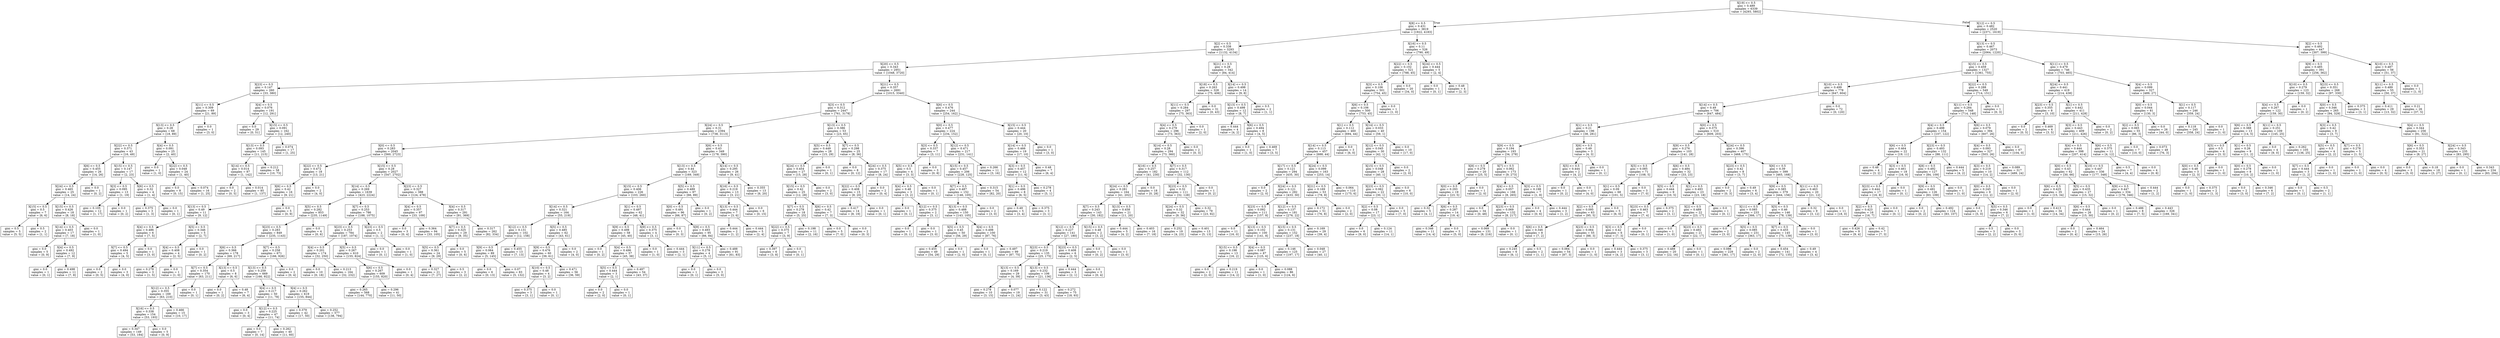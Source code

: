 digraph Tree {
node [shape=box] ;
0 [label="X[19] <= 0.5\ngini = 0.489\nsamples = 6339\nvalue = [4293, 5802]"] ;
1 [label="X[8] <= 0.5\ngini = 0.431\nsamples = 3819\nvalue = [1922, 4183]"] ;
0 -> 1 [labeldistance=2.5, labelangle=45, headlabel="True"] ;
2 [label="X[2] <= 0.5\ngini = 0.338\nsamples = 3293\nvalue = [1132, 4134]"] ;
1 -> 2 ;
3 [label="X[20] <= 0.5\ngini = 0.343\nsamples = 2951\nvalue = [1048, 3720]"] ;
2 -> 3 ;
4 [label="X[23] <= 0.5\ngini = 0.147\nsamples = 260\nvalue = [33, 380]"] ;
3 -> 4 ;
5 [label="X[11] <= 0.5\ngini = 0.309\nsamples = 69\nvalue = [21, 89]"] ;
4 -> 5 ;
6 [label="X[13] <= 0.5\ngini = 0.28\nsamples = 68\nvalue = [18, 89]"] ;
5 -> 6 ;
7 [label="X[22] <= 0.5\ngini = 0.371\nsamples = 43\nvalue = [16, 49]"] ;
6 -> 7 ;
8 [label="X[6] <= 0.5\ngini = 0.455\nsamples = 26\nvalue = [14, 26]"] ;
7 -> 8 ;
9 [label="X[24] <= 0.5\ngini = 0.465\nsamples = 25\nvalue = [14, 24]"] ;
8 -> 9 ;
10 [label="X[15] <= 0.5\ngini = 0.5\nsamples = 7\nvalue = [6, 6]"] ;
9 -> 10 ;
11 [label="gini = 0.5\nsamples = 5\nvalue = [5, 5]"] ;
10 -> 11 ;
12 [label="gini = 0.5\nsamples = 2\nvalue = [1, 1]"] ;
10 -> 12 ;
13 [label="X[15] <= 0.5\ngini = 0.426\nsamples = 18\nvalue = [8, 18]"] ;
9 -> 13 ;
14 [label="X[14] <= 0.5\ngini = 0.403\nsamples = 17\nvalue = [7, 18]"] ;
13 -> 14 ;
15 [label="gini = 0.0\nsamples = 5\nvalue = [0, 9]"] ;
14 -> 15 ;
16 [label="X[4] <= 0.5\ngini = 0.492\nsamples = 12\nvalue = [7, 9]"] ;
14 -> 16 ;
17 [label="gini = 0.0\nsamples = 1\nvalue = [0, 1]"] ;
16 -> 17 ;
18 [label="gini = 0.498\nsamples = 11\nvalue = [7, 8]"] ;
16 -> 18 ;
19 [label="gini = 0.0\nsamples = 1\nvalue = [1, 0]"] ;
13 -> 19 ;
20 [label="gini = 0.0\nsamples = 1\nvalue = [0, 2]"] ;
8 -> 20 ;
21 [label="X[15] <= 0.5\ngini = 0.147\nsamples = 17\nvalue = [2, 23]"] ;
7 -> 21 ;
22 [label="X[3] <= 0.5\ngini = 0.095\nsamples = 13\nvalue = [1, 19]"] ;
21 -> 22 ;
23 [label="gini = 0.105\nsamples = 12\nvalue = [1, 17]"] ;
22 -> 23 ;
24 [label="gini = 0.0\nsamples = 1\nvalue = [0, 2]"] ;
22 -> 24 ;
25 [label="X[6] <= 0.5\ngini = 0.32\nsamples = 4\nvalue = [1, 4]"] ;
21 -> 25 ;
26 [label="gini = 0.375\nsamples = 3\nvalue = [1, 3]"] ;
25 -> 26 ;
27 [label="gini = 0.0\nsamples = 1\nvalue = [0, 1]"] ;
25 -> 27 ;
28 [label="X[4] <= 0.5\ngini = 0.091\nsamples = 25\nvalue = [2, 40]"] ;
6 -> 28 ;
29 [label="gini = 0.0\nsamples = 1\nvalue = [1, 0]"] ;
28 -> 29 ;
30 [label="X[22] <= 0.5\ngini = 0.048\nsamples = 24\nvalue = [1, 40]"] ;
28 -> 30 ;
31 [label="gini = 0.0\nsamples = 8\nvalue = [0, 15]"] ;
30 -> 31 ;
32 [label="gini = 0.074\nsamples = 16\nvalue = [1, 25]"] ;
30 -> 32 ;
33 [label="gini = 0.0\nsamples = 1\nvalue = [3, 0]"] ;
5 -> 33 ;
34 [label="X[4] <= 0.5\ngini = 0.076\nsamples = 191\nvalue = [12, 291]"] ;
4 -> 34 ;
35 [label="gini = 0.0\nsamples = 29\nvalue = [0, 51]"] ;
34 -> 35 ;
36 [label="X[15] <= 0.5\ngini = 0.091\nsamples = 162\nvalue = [12, 240]"] ;
34 -> 36 ;
37 [label="X[13] <= 0.5\ngini = 0.093\nsamples = 145\nvalue = [11, 215]"] ;
36 -> 37 ;
38 [label="X[14] <= 0.5\ngini = 0.014\nsamples = 87\nvalue = [1, 142]"] ;
37 -> 38 ;
39 [label="gini = 0.0\nsamples = 2\nvalue = [0, 5]"] ;
38 -> 39 ;
40 [label="gini = 0.014\nsamples = 85\nvalue = [1, 137]"] ;
38 -> 40 ;
41 [label="gini = 0.212\nsamples = 58\nvalue = [10, 73]"] ;
37 -> 41 ;
42 [label="gini = 0.074\nsamples = 17\nvalue = [1, 25]"] ;
36 -> 42 ;
43 [label="X[21] <= 0.5\ngini = 0.357\nsamples = 2691\nvalue = [1015, 3340]"] ;
3 -> 43 ;
44 [label="X[3] <= 0.5\ngini = 0.312\nsamples = 2447\nvalue = [761, 3178]"] ;
43 -> 44 ;
45 [label="X[24] <= 0.5\ngini = 0.31\nsamples = 2394\nvalue = [738, 3113]"] ;
44 -> 45 ;
46 [label="X[0] <= 0.5\ngini = 0.283\nsamples = 2045\nvalue = [560, 2723]"] ;
45 -> 46 ;
47 [label="X[22] <= 0.5\ngini = 0.472\nsamples = 18\nvalue = [13, 21]"] ;
46 -> 47 ;
48 [label="X[6] <= 0.5\ngini = 0.42\nsamples = 16\nvalue = [9, 21]"] ;
47 -> 48 ;
49 [label="X[13] <= 0.5\ngini = 0.49\nsamples = 11\nvalue = [9, 12]"] ;
48 -> 49 ;
50 [label="X[4] <= 0.5\ngini = 0.486\nsamples = 6\nvalue = [7, 5]"] ;
49 -> 50 ;
51 [label="X[7] <= 0.5\ngini = 0.494\nsamples = 5\nvalue = [4, 5]"] ;
50 -> 51 ;
52 [label="gini = 0.0\nsamples = 2\nvalue = [0, 5]"] ;
51 -> 52 ;
53 [label="gini = 0.0\nsamples = 3\nvalue = [4, 0]"] ;
51 -> 53 ;
54 [label="gini = 0.0\nsamples = 1\nvalue = [3, 0]"] ;
50 -> 54 ;
55 [label="X[5] <= 0.5\ngini = 0.346\nsamples = 5\nvalue = [2, 7]"] ;
49 -> 55 ;
56 [label="X[4] <= 0.5\ngini = 0.408\nsamples = 4\nvalue = [2, 5]"] ;
55 -> 56 ;
57 [label="gini = 0.278\nsamples = 3\nvalue = [1, 5]"] ;
56 -> 57 ;
58 [label="gini = 0.0\nsamples = 1\nvalue = [1, 0]"] ;
56 -> 58 ;
59 [label="gini = 0.0\nsamples = 1\nvalue = [0, 2]"] ;
55 -> 59 ;
60 [label="gini = 0.0\nsamples = 5\nvalue = [0, 9]"] ;
48 -> 60 ;
61 [label="gini = 0.0\nsamples = 2\nvalue = [4, 0]"] ;
47 -> 61 ;
62 [label="X[15] <= 0.5\ngini = 0.28\nsamples = 2027\nvalue = [547, 2702]"] ;
46 -> 62 ;
63 [label="X[14] <= 0.5\ngini = 0.269\nsamples = 1639\nvalue = [423, 2224]"] ;
62 -> 63 ;
64 [label="X[5] <= 0.5\ngini = 0.282\nsamples = 853\nvalue = [235, 1149]"] ;
63 -> 64 ;
65 [label="X[23] <= 0.5\ngini = 0.283\nsamples = 849\nvalue = [235, 1143]"] ;
64 -> 65 ;
66 [label="X[6] <= 0.5\ngini = 0.366\nsamples = 178\nvalue = [69, 217]"] ;
65 -> 66 ;
67 [label="X[7] <= 0.5\ngini = 0.354\nsamples = 170\nvalue = [63, 211]"] ;
66 -> 67 ;
68 [label="X[12] <= 0.5\ngini = 0.355\nsamples = 169\nvalue = [63, 210]"] ;
67 -> 68 ;
69 [label="X[16] <= 0.5\ngini = 0.338\nsamples = 154\nvalue = [53, 193]"] ;
68 -> 69 ;
70 [label="gini = 0.347\nsamples = 149\nvalue = [53, 184]"] ;
69 -> 70 ;
71 [label="gini = 0.0\nsamples = 5\nvalue = [0, 9]"] ;
69 -> 71 ;
72 [label="gini = 0.466\nsamples = 15\nvalue = [10, 17]"] ;
68 -> 72 ;
73 [label="gini = 0.0\nsamples = 1\nvalue = [0, 1]"] ;
67 -> 73 ;
74 [label="X[13] <= 0.5\ngini = 0.5\nsamples = 8\nvalue = [6, 6]"] ;
66 -> 74 ;
75 [label="gini = 0.0\nsamples = 1\nvalue = [0, 2]"] ;
74 -> 75 ;
76 [label="gini = 0.48\nsamples = 7\nvalue = [6, 4]"] ;
74 -> 76 ;
77 [label="X[7] <= 0.5\ngini = 0.258\nsamples = 671\nvalue = [166, 926]"] ;
65 -> 77 ;
78 [label="X[13] <= 0.5\ngini = 0.259\nsamples = 669\nvalue = [166, 922]"] ;
77 -> 78 ;
79 [label="X[4] <= 0.5\ngini = 0.217\nsamples = 50\nvalue = [11, 78]"] ;
78 -> 79 ;
80 [label="gini = 0.0\nsamples = 3\nvalue = [0, 4]"] ;
79 -> 80 ;
81 [label="X[12] <= 0.5\ngini = 0.225\nsamples = 47\nvalue = [11, 74]"] ;
79 -> 81 ;
82 [label="gini = 0.0\nsamples = 7\nvalue = [0, 14]"] ;
81 -> 82 ;
83 [label="gini = 0.262\nsamples = 40\nvalue = [11, 60]"] ;
81 -> 83 ;
84 [label="X[4] <= 0.5\ngini = 0.262\nsamples = 619\nvalue = [155, 844]"] ;
78 -> 84 ;
85 [label="gini = 0.379\nsamples = 42\nvalue = [17, 50]"] ;
84 -> 85 ;
86 [label="gini = 0.252\nsamples = 577\nvalue = [138, 794]"] ;
84 -> 86 ;
87 [label="gini = 0.0\nsamples = 2\nvalue = [0, 4]"] ;
77 -> 87 ;
88 [label="gini = 0.0\nsamples = 4\nvalue = [0, 6]"] ;
64 -> 88 ;
89 [label="X[7] <= 0.5\ngini = 0.253\nsamples = 786\nvalue = [188, 1075]"] ;
63 -> 89 ;
90 [label="X[23] <= 0.5\ngini = 0.253\nsamples = 784\nvalue = [187, 1074]"] ;
89 -> 90 ;
91 [label="X[4] <= 0.5\ngini = 0.201\nsamples = 174\nvalue = [32, 250]"] ;
90 -> 91 ;
92 [label="gini = 0.0\nsamples = 10\nvalue = [0, 18]"] ;
91 -> 92 ;
93 [label="gini = 0.213\nsamples = 164\nvalue = [32, 232]"] ;
91 -> 93 ;
94 [label="X[5] <= 0.5\ngini = 0.267\nsamples = 610\nvalue = [155, 824]"] ;
90 -> 94 ;
95 [label="X[6] <= 0.5\ngini = 0.267\nsamples = 609\nvalue = [155, 820]"] ;
94 -> 95 ;
96 [label="gini = 0.265\nsamples = 568\nvalue = [144, 770]"] ;
95 -> 96 ;
97 [label="gini = 0.296\nsamples = 41\nvalue = [11, 50]"] ;
95 -> 97 ;
98 [label="gini = 0.0\nsamples = 1\nvalue = [0, 4]"] ;
94 -> 98 ;
99 [label="X[23] <= 0.5\ngini = 0.5\nsamples = 2\nvalue = [1, 1]"] ;
89 -> 99 ;
100 [label="gini = 0.0\nsamples = 1\nvalue = [0, 1]"] ;
99 -> 100 ;
101 [label="gini = 0.0\nsamples = 1\nvalue = [1, 0]"] ;
99 -> 101 ;
102 [label="X[23] <= 0.5\ngini = 0.327\nsamples = 388\nvalue = [124, 478]"] ;
62 -> 102 ;
103 [label="X[4] <= 0.5\ngini = 0.357\nsamples = 97\nvalue = [33, 109]"] ;
102 -> 103 ;
104 [label="gini = 0.0\nsamples = 3\nvalue = [0, 4]"] ;
103 -> 104 ;
105 [label="gini = 0.364\nsamples = 94\nvalue = [33, 105]"] ;
103 -> 105 ;
106 [label="X[4] <= 0.5\ngini = 0.317\nsamples = 291\nvalue = [91, 369]"] ;
102 -> 106 ;
107 [label="X[7] <= 0.5\ngini = 0.325\nsamples = 29\nvalue = [9, 35]"] ;
106 -> 107 ;
108 [label="X[5] <= 0.5\ngini = 0.361\nsamples = 24\nvalue = [9, 29]"] ;
107 -> 108 ;
109 [label="gini = 0.327\nsamples = 21\nvalue = [7, 27]"] ;
108 -> 109 ;
110 [label="gini = 0.5\nsamples = 3\nvalue = [2, 2]"] ;
108 -> 110 ;
111 [label="gini = 0.0\nsamples = 5\nvalue = [0, 6]"] ;
107 -> 111 ;
112 [label="gini = 0.317\nsamples = 262\nvalue = [82, 334]"] ;
106 -> 112 ;
113 [label="X[6] <= 0.5\ngini = 0.43\nsamples = 349\nvalue = [178, 390]"] ;
45 -> 113 ;
114 [label="X[13] <= 0.5\ngini = 0.44\nsamples = 323\nvalue = [169, 349]"] ;
113 -> 114 ;
115 [label="X[15] <= 0.5\ngini = 0.406\nsamples = 226\nvalue = [103, 260]"] ;
114 -> 115 ;
116 [label="X[14] <= 0.5\ngini = 0.321\nsamples = 164\nvalue = [55, 219]"] ;
115 -> 116 ;
117 [label="X[12] <= 0.5\ngini = 0.131\nsamples = 102\nvalue = [12, 158]"] ;
116 -> 117 ;
118 [label="X[9] <= 0.5\ngini = 0.064\nsamples = 89\nvalue = [5, 145]"] ;
117 -> 118 ;
119 [label="gini = 0.0\nsamples = 6\nvalue = [0, 13]"] ;
118 -> 119 ;
120 [label="gini = 0.07\nsamples = 83\nvalue = [5, 132]"] ;
118 -> 120 ;
121 [label="gini = 0.455\nsamples = 13\nvalue = [7, 13]"] ;
117 -> 121 ;
122 [label="X[5] <= 0.5\ngini = 0.485\nsamples = 62\nvalue = [43, 61]"] ;
116 -> 122 ;
123 [label="X[9] <= 0.5\ngini = 0.476\nsamples = 60\nvalue = [39, 61]"] ;
122 -> 123 ;
124 [label="X[10] <= 0.5\ngini = 0.48\nsamples = 4\nvalue = [3, 2]"] ;
123 -> 124 ;
125 [label="gini = 0.375\nsamples = 3\nvalue = [3, 1]"] ;
124 -> 125 ;
126 [label="gini = 0.0\nsamples = 1\nvalue = [0, 1]"] ;
124 -> 126 ;
127 [label="gini = 0.471\nsamples = 56\nvalue = [36, 59]"] ;
123 -> 127 ;
128 [label="gini = 0.0\nsamples = 2\nvalue = [4, 0]"] ;
122 -> 128 ;
129 [label="X[1] <= 0.5\ngini = 0.497\nsamples = 62\nvalue = [48, 41]"] ;
115 -> 129 ;
130 [label="X[9] <= 0.5\ngini = 0.498\nsamples = 58\nvalue = [45, 40]"] ;
129 -> 130 ;
131 [label="gini = 0.0\nsamples = 1\nvalue = [0, 2]"] ;
130 -> 131 ;
132 [label="X[4] <= 0.5\ngini = 0.496\nsamples = 57\nvalue = [45, 38]"] ;
130 -> 132 ;
133 [label="X[5] <= 0.5\ngini = 0.444\nsamples = 3\nvalue = [2, 1]"] ;
132 -> 133 ;
134 [label="gini = 0.0\nsamples = 2\nvalue = [2, 0]"] ;
133 -> 134 ;
135 [label="gini = 0.0\nsamples = 1\nvalue = [0, 1]"] ;
133 -> 135 ;
136 [label="gini = 0.497\nsamples = 54\nvalue = [43, 37]"] ;
132 -> 136 ;
137 [label="X[9] <= 0.5\ngini = 0.375\nsamples = 4\nvalue = [3, 1]"] ;
129 -> 137 ;
138 [label="gini = 0.0\nsamples = 1\nvalue = [1, 0]"] ;
137 -> 138 ;
139 [label="gini = 0.444\nsamples = 3\nvalue = [2, 1]"] ;
137 -> 139 ;
140 [label="X[5] <= 0.5\ngini = 0.489\nsamples = 97\nvalue = [66, 89]"] ;
114 -> 140 ;
141 [label="X[0] <= 0.5\ngini = 0.491\nsamples = 96\nvalue = [66, 87]"] ;
140 -> 141 ;
142 [label="gini = 0.0\nsamples = 1\nvalue = [0, 3]"] ;
141 -> 142 ;
143 [label="X[9] <= 0.5\ngini = 0.493\nsamples = 95\nvalue = [66, 84]"] ;
141 -> 143 ;
144 [label="X[11] <= 0.5\ngini = 0.278\nsamples = 4\nvalue = [5, 1]"] ;
143 -> 144 ;
145 [label="gini = 0.0\nsamples = 1\nvalue = [0, 1]"] ;
144 -> 145 ;
146 [label="gini = 0.0\nsamples = 3\nvalue = [5, 0]"] ;
144 -> 146 ;
147 [label="gini = 0.488\nsamples = 91\nvalue = [61, 83]"] ;
143 -> 147 ;
148 [label="gini = 0.0\nsamples = 1\nvalue = [0, 2]"] ;
140 -> 148 ;
149 [label="X[14] <= 0.5\ngini = 0.295\nsamples = 26\nvalue = [9, 41]"] ;
113 -> 149 ;
150 [label="X[16] <= 0.5\ngini = 0.219\nsamples = 13\nvalue = [3, 21]"] ;
149 -> 150 ;
151 [label="X[13] <= 0.5\ngini = 0.444\nsamples = 7\nvalue = [3, 6]"] ;
150 -> 151 ;
152 [label="gini = 0.444\nsamples = 2\nvalue = [1, 2]"] ;
151 -> 152 ;
153 [label="gini = 0.444\nsamples = 5\nvalue = [2, 4]"] ;
151 -> 153 ;
154 [label="gini = 0.0\nsamples = 6\nvalue = [0, 15]"] ;
150 -> 154 ;
155 [label="gini = 0.355\nsamples = 13\nvalue = [6, 20]"] ;
149 -> 155 ;
156 [label="X[13] <= 0.5\ngini = 0.386\nsamples = 53\nvalue = [23, 65]"] ;
44 -> 156 ;
157 [label="X[5] <= 0.5\ngini = 0.449\nsamples = 28\nvalue = [15, 29]"] ;
156 -> 157 ;
158 [label="X[24] <= 0.5\ngini = 0.454\nsamples = 27\nvalue = [15, 28]"] ;
157 -> 158 ;
159 [label="X[15] <= 0.5\ngini = 0.42\nsamples = 25\nvalue = [12, 28]"] ;
158 -> 159 ;
160 [label="X[7] <= 0.5\ngini = 0.278\nsamples = 18\nvalue = [5, 25]"] ;
159 -> 160 ;
161 [label="X[22] <= 0.5\ngini = 0.375\nsamples = 7\nvalue = [3, 9]"] ;
160 -> 161 ;
162 [label="gini = 0.397\nsamples = 6\nvalue = [3, 8]"] ;
161 -> 162 ;
163 [label="gini = 0.0\nsamples = 1\nvalue = [0, 1]"] ;
161 -> 163 ;
164 [label="gini = 0.198\nsamples = 11\nvalue = [2, 16]"] ;
160 -> 164 ;
165 [label="X[6] <= 0.5\ngini = 0.42\nsamples = 7\nvalue = [7, 3]"] ;
159 -> 165 ;
166 [label="gini = 0.0\nsamples = 5\nvalue = [7, 0]"] ;
165 -> 166 ;
167 [label="gini = 0.0\nsamples = 2\nvalue = [0, 3]"] ;
165 -> 167 ;
168 [label="gini = 0.0\nsamples = 2\nvalue = [3, 0]"] ;
158 -> 168 ;
169 [label="gini = 0.0\nsamples = 1\nvalue = [0, 1]"] ;
157 -> 169 ;
170 [label="X[7] <= 0.5\ngini = 0.298\nsamples = 25\nvalue = [8, 36]"] ;
156 -> 170 ;
171 [label="gini = 0.0\nsamples = 8\nvalue = [0, 12]"] ;
170 -> 171 ;
172 [label="X[24] <= 0.5\ngini = 0.375\nsamples = 17\nvalue = [8, 24]"] ;
170 -> 172 ;
173 [label="X[22] <= 0.5\ngini = 0.408\nsamples = 15\nvalue = [8, 20]"] ;
172 -> 173 ;
174 [label="gini = 0.417\nsamples = 14\nvalue = [8, 19]"] ;
173 -> 174 ;
175 [label="gini = 0.0\nsamples = 1\nvalue = [0, 1]"] ;
173 -> 175 ;
176 [label="gini = 0.0\nsamples = 2\nvalue = [0, 4]"] ;
172 -> 176 ;
177 [label="X[6] <= 0.5\ngini = 0.476\nsamples = 244\nvalue = [254, 162]"] ;
43 -> 177 ;
178 [label="X[0] <= 0.5\ngini = 0.477\nsamples = 224\nvalue = [234, 152]"] ;
177 -> 178 ;
179 [label="X[3] <= 0.5\ngini = 0.337\nsamples = 7\nvalue = [3, 11]"] ;
178 -> 179 ;
180 [label="X[5] <= 0.5\ngini = 0.5\nsamples = 4\nvalue = [3, 3]"] ;
179 -> 180 ;
181 [label="X[4] <= 0.5\ngini = 0.48\nsamples = 3\nvalue = [3, 2]"] ;
180 -> 181 ;
182 [label="gini = 0.0\nsamples = 1\nvalue = [0, 1]"] ;
181 -> 182 ;
183 [label="X[12] <= 0.5\ngini = 0.375\nsamples = 2\nvalue = [3, 1]"] ;
181 -> 183 ;
184 [label="gini = 0.0\nsamples = 1\nvalue = [0, 1]"] ;
183 -> 184 ;
185 [label="gini = 0.0\nsamples = 1\nvalue = [3, 0]"] ;
183 -> 185 ;
186 [label="gini = 0.0\nsamples = 1\nvalue = [0, 1]"] ;
180 -> 186 ;
187 [label="gini = 0.0\nsamples = 3\nvalue = [0, 8]"] ;
179 -> 187 ;
188 [label="X[12] <= 0.5\ngini = 0.471\nsamples = 217\nvalue = [231, 141]"] ;
178 -> 188 ;
189 [label="X[15] <= 0.5\ngini = 0.457\nsamples = 206\nvalue = [228, 125]"] ;
188 -> 189 ;
190 [label="X[7] <= 0.5\ngini = 0.487\nsamples = 152\nvalue = [146, 105]"] ;
189 -> 190 ;
191 [label="X[13] <= 0.5\ngini = 0.488\nsamples = 150\nvalue = [143, 105]"] ;
190 -> 191 ;
192 [label="X[5] <= 0.5\ngini = 0.45\nsamples = 50\nvalue = [56, 29]"] ;
191 -> 192 ;
193 [label="gini = 0.455\nsamples = 49\nvalue = [54, 29]"] ;
192 -> 193 ;
194 [label="gini = 0.0\nsamples = 1\nvalue = [2, 0]"] ;
192 -> 194 ;
195 [label="X[4] <= 0.5\ngini = 0.498\nsamples = 100\nvalue = [87, 76]"] ;
191 -> 195 ;
196 [label="gini = 0.0\nsamples = 1\nvalue = [0, 1]"] ;
195 -> 196 ;
197 [label="gini = 0.497\nsamples = 99\nvalue = [87, 75]"] ;
195 -> 197 ;
198 [label="gini = 0.0\nsamples = 2\nvalue = [3, 0]"] ;
190 -> 198 ;
199 [label="gini = 0.315\nsamples = 54\nvalue = [82, 20]"] ;
189 -> 199 ;
200 [label="gini = 0.266\nsamples = 11\nvalue = [3, 16]"] ;
188 -> 200 ;
201 [label="X[15] <= 0.5\ngini = 0.444\nsamples = 20\nvalue = [20, 10]"] ;
177 -> 201 ;
202 [label="X[14] <= 0.5\ngini = 0.466\nsamples = 19\nvalue = [17, 10]"] ;
201 -> 202 ;
203 [label="X[3] <= 0.5\ngini = 0.457\nsamples = 12\nvalue = [11, 6]"] ;
202 -> 203 ;
204 [label="X[1] <= 0.5\ngini = 0.496\nsamples = 8\nvalue = [6, 5]"] ;
203 -> 204 ;
205 [label="gini = 0.49\nsamples = 5\nvalue = [3, 4]"] ;
204 -> 205 ;
206 [label="gini = 0.375\nsamples = 3\nvalue = [3, 1]"] ;
204 -> 206 ;
207 [label="gini = 0.278\nsamples = 4\nvalue = [5, 1]"] ;
203 -> 207 ;
208 [label="gini = 0.48\nsamples = 7\nvalue = [6, 4]"] ;
202 -> 208 ;
209 [label="gini = 0.0\nsamples = 1\nvalue = [3, 0]"] ;
201 -> 209 ;
210 [label="X[21] <= 0.5\ngini = 0.28\nsamples = 342\nvalue = [84, 414]"] ;
2 -> 210 ;
211 [label="X[18] <= 0.5\ngini = 0.263\nsamples = 328\nvalue = [75, 406]"] ;
210 -> 211 ;
212 [label="X[11] <= 0.5\ngini = 0.284\nsamples = 297\nvalue = [75, 363]"] ;
211 -> 212 ;
213 [label="X[4] <= 0.5\ngini = 0.279\nsamples = 296\nvalue = [73, 363]"] ;
212 -> 213 ;
214 [label="X[14] <= 0.5\ngini = 0.28\nsamples = 294\nvalue = [73, 360]"] ;
213 -> 214 ;
215 [label="X[16] <= 0.5\ngini = 0.257\nsamples = 182\nvalue = [41, 230]"] ;
214 -> 215 ;
216 [label="X[24] <= 0.5\ngini = 0.281\nsamples = 164\nvalue = [41, 202]"] ;
215 -> 216 ;
217 [label="X[7] <= 0.5\ngini = 0.243\nsamples = 143\nvalue = [30, 182]"] ;
216 -> 217 ;
218 [label="X[12] <= 0.5\ngini = 0.227\nsamples = 141\nvalue = [27, 180]"] ;
217 -> 218 ;
219 [label="X[23] <= 0.5\ngini = 0.219\nsamples = 135\nvalue = [25, 175]"] ;
218 -> 219 ;
220 [label="X[13] <= 0.5\ngini = 0.169\nsamples = 29\nvalue = [4, 39]"] ;
219 -> 220 ;
221 [label="gini = 0.278\nsamples = 10\nvalue = [3, 15]"] ;
220 -> 221 ;
222 [label="gini = 0.077\nsamples = 19\nvalue = [1, 24]"] ;
220 -> 222 ;
223 [label="X[13] <= 0.5\ngini = 0.232\nsamples = 106\nvalue = [21, 136]"] ;
219 -> 223 ;
224 [label="gini = 0.122\nsamples = 31\nvalue = [3, 43]"] ;
223 -> 224 ;
225 [label="gini = 0.272\nsamples = 75\nvalue = [18, 93]"] ;
223 -> 225 ;
226 [label="X[23] <= 0.5\ngini = 0.408\nsamples = 6\nvalue = [2, 5]"] ;
218 -> 226 ;
227 [label="gini = 0.444\nsamples = 3\nvalue = [2, 1]"] ;
226 -> 227 ;
228 [label="gini = 0.0\nsamples = 3\nvalue = [0, 4]"] ;
226 -> 228 ;
229 [label="X[15] <= 0.5\ngini = 0.48\nsamples = 2\nvalue = [3, 2]"] ;
217 -> 229 ;
230 [label="gini = 0.0\nsamples = 1\nvalue = [0, 2]"] ;
229 -> 230 ;
231 [label="gini = 0.0\nsamples = 1\nvalue = [3, 0]"] ;
229 -> 231 ;
232 [label="X[13] <= 0.5\ngini = 0.458\nsamples = 21\nvalue = [11, 20]"] ;
216 -> 232 ;
233 [label="gini = 0.444\nsamples = 5\nvalue = [4, 2]"] ;
232 -> 233 ;
234 [label="gini = 0.403\nsamples = 16\nvalue = [7, 18]"] ;
232 -> 234 ;
235 [label="gini = 0.0\nsamples = 18\nvalue = [0, 28]"] ;
215 -> 235 ;
236 [label="X[7] <= 0.5\ngini = 0.317\nsamples = 112\nvalue = [32, 130]"] ;
214 -> 236 ;
237 [label="X[23] <= 0.5\ngini = 0.32\nsamples = 111\nvalue = [32, 128]"] ;
236 -> 237 ;
238 [label="X[24] <= 0.5\ngini = 0.32\nsamples = 32\nvalue = [9, 36]"] ;
237 -> 238 ;
239 [label="gini = 0.252\nsamples = 19\nvalue = [4, 23]"] ;
238 -> 239 ;
240 [label="gini = 0.401\nsamples = 13\nvalue = [5, 13]"] ;
238 -> 240 ;
241 [label="gini = 0.32\nsamples = 79\nvalue = [23, 92]"] ;
237 -> 241 ;
242 [label="gini = 0.0\nsamples = 1\nvalue = [0, 2]"] ;
236 -> 242 ;
243 [label="gini = 0.0\nsamples = 2\nvalue = [0, 3]"] ;
213 -> 243 ;
244 [label="gini = 0.0\nsamples = 1\nvalue = [2, 0]"] ;
212 -> 244 ;
245 [label="gini = 0.0\nsamples = 31\nvalue = [0, 43]"] ;
211 -> 245 ;
246 [label="X[14] <= 0.5\ngini = 0.498\nsamples = 14\nvalue = [9, 8]"] ;
210 -> 246 ;
247 [label="X[13] <= 0.5\ngini = 0.498\nsamples = 12\nvalue = [8, 7]"] ;
246 -> 247 ;
248 [label="gini = 0.444\nsamples = 4\nvalue = [4, 2]"] ;
247 -> 248 ;
249 [label="X[6] <= 0.5\ngini = 0.494\nsamples = 8\nvalue = [4, 5]"] ;
247 -> 249 ;
250 [label="gini = 0.0\nsamples = 1\nvalue = [1, 0]"] ;
249 -> 250 ;
251 [label="gini = 0.469\nsamples = 7\nvalue = [3, 5]"] ;
249 -> 251 ;
252 [label="gini = 0.5\nsamples = 2\nvalue = [1, 1]"] ;
246 -> 252 ;
253 [label="X[16] <= 0.5\ngini = 0.11\nsamples = 526\nvalue = [790, 49]"] ;
1 -> 253 ;
254 [label="X[22] <= 0.5\ngini = 0.102\nsamples = 521\nvalue = [788, 45]"] ;
253 -> 254 ;
255 [label="X[3] <= 0.5\ngini = 0.106\nsamples = 501\nvalue = [754, 45]"] ;
254 -> 255 ;
256 [label="X[6] <= 0.5\ngini = 0.106\nsamples = 500\nvalue = [753, 45]"] ;
255 -> 256 ;
257 [label="X[1] <= 0.5\ngini = 0.112\nsamples = 460\nvalue = [694, 44]"] ;
256 -> 257 ;
258 [label="X[14] <= 0.5\ngini = 0.113\nsamples = 457\nvalue = [688, 44]"] ;
257 -> 258 ;
259 [label="X[17] <= 0.5\ngini = 0.121\nsamples = 294\nvalue = [435, 30]"] ;
258 -> 259 ;
260 [label="gini = 0.0\nsamples = 2\nvalue = [2, 0]"] ;
259 -> 260 ;
261 [label="X[24] <= 0.5\ngini = 0.121\nsamples = 292\nvalue = [433, 30]"] ;
259 -> 261 ;
262 [label="X[23] <= 0.5\ngini = 0.092\nsamples = 111\nvalue = [157, 8]"] ;
261 -> 262 ;
263 [label="gini = 0.0\nsamples = 11\nvalue = [16, 0]"] ;
262 -> 263 ;
264 [label="X[13] <= 0.5\ngini = 0.102\nsamples = 100\nvalue = [141, 8]"] ;
262 -> 264 ;
265 [label="X[15] <= 0.5\ngini = 0.198\nsamples = 13\nvalue = [16, 2]"] ;
264 -> 265 ;
266 [label="gini = 0.0\nsamples = 2\nvalue = [2, 0]"] ;
265 -> 266 ;
267 [label="gini = 0.219\nsamples = 11\nvalue = [14, 2]"] ;
265 -> 267 ;
268 [label="X[4] <= 0.5\ngini = 0.087\nsamples = 87\nvalue = [125, 6]"] ;
264 -> 268 ;
269 [label="gini = 0.0\nsamples = 1\nvalue = [1, 0]"] ;
268 -> 269 ;
270 [label="gini = 0.088\nsamples = 86\nvalue = [124, 6]"] ;
268 -> 270 ;
271 [label="X[12] <= 0.5\ngini = 0.137\nsamples = 181\nvalue = [276, 22]"] ;
261 -> 271 ;
272 [label="X[15] <= 0.5\ngini = 0.131\nsamples = 152\nvalue = [237, 18]"] ;
271 -> 272 ;
273 [label="gini = 0.146\nsamples = 125\nvalue = [197, 17]"] ;
272 -> 273 ;
274 [label="gini = 0.048\nsamples = 27\nvalue = [40, 1]"] ;
272 -> 274 ;
275 [label="gini = 0.169\nsamples = 29\nvalue = [39, 4]"] ;
271 -> 275 ;
276 [label="X[24] <= 0.5\ngini = 0.099\nsamples = 163\nvalue = [253, 14]"] ;
258 -> 276 ;
277 [label="X[21] <= 0.5\ngini = 0.169\nsamples = 53\nvalue = [78, 8]"] ;
276 -> 277 ;
278 [label="gini = 0.172\nsamples = 51\nvalue = [76, 8]"] ;
277 -> 278 ;
279 [label="gini = 0.0\nsamples = 2\nvalue = [2, 0]"] ;
277 -> 279 ;
280 [label="gini = 0.064\nsamples = 110\nvalue = [175, 6]"] ;
276 -> 280 ;
281 [label="gini = 0.0\nsamples = 3\nvalue = [6, 0]"] ;
257 -> 281 ;
282 [label="X[14] <= 0.5\ngini = 0.033\nsamples = 40\nvalue = [59, 1]"] ;
256 -> 282 ;
283 [label="X[12] <= 0.5\ngini = 0.045\nsamples = 30\nvalue = [42, 1]"] ;
282 -> 283 ;
284 [label="X[15] <= 0.5\ngini = 0.048\nsamples = 28\nvalue = [40, 1]"] ;
283 -> 284 ;
285 [label="X[23] <= 0.5\ngini = 0.062\nsamples = 22\nvalue = [30, 1]"] ;
284 -> 285 ;
286 [label="X[2] <= 0.5\ngini = 0.08\nsamples = 17\nvalue = [23, 1]"] ;
285 -> 286 ;
287 [label="gini = 0.0\nsamples = 6\nvalue = [9, 0]"] ;
286 -> 287 ;
288 [label="gini = 0.124\nsamples = 11\nvalue = [14, 1]"] ;
286 -> 288 ;
289 [label="gini = 0.0\nsamples = 5\nvalue = [7, 0]"] ;
285 -> 289 ;
290 [label="gini = 0.0\nsamples = 6\nvalue = [10, 0]"] ;
284 -> 290 ;
291 [label="gini = 0.0\nsamples = 2\nvalue = [2, 0]"] ;
283 -> 291 ;
292 [label="gini = 0.0\nsamples = 10\nvalue = [17, 0]"] ;
282 -> 292 ;
293 [label="gini = 0.0\nsamples = 1\nvalue = [1, 0]"] ;
255 -> 293 ;
294 [label="gini = 0.0\nsamples = 20\nvalue = [34, 0]"] ;
254 -> 294 ;
295 [label="X[24] <= 0.5\ngini = 0.444\nsamples = 5\nvalue = [2, 4]"] ;
253 -> 295 ;
296 [label="gini = 0.0\nsamples = 1\nvalue = [0, 1]"] ;
295 -> 296 ;
297 [label="gini = 0.48\nsamples = 4\nvalue = [2, 3]"] ;
295 -> 297 ;
298 [label="X[12] <= 0.5\ngini = 0.482\nsamples = 2520\nvalue = [2371, 1619]"] ;
0 -> 298 [labeldistance=2.5, labelangle=-45, headlabel="False"] ;
299 [label="X[13] <= 0.5\ngini = 0.467\nsamples = 2073\nvalue = [2064, 1220]"] ;
298 -> 299 ;
300 [label="X[15] <= 0.5\ngini = 0.459\nsamples = 1327\nvalue = [1361, 755]"] ;
299 -> 300 ;
301 [label="X[10] <= 0.5\ngini = 0.499\nsamples = 778\nvalue = [647, 604]"] ;
300 -> 301 ;
302 [label="X[14] <= 0.5\ngini = 0.49\nsamples = 706\nvalue = [647, 484]"] ;
301 -> 302 ;
303 [label="X[1] <= 0.5\ngini = 0.21\nsamples = 196\nvalue = [38, 281]"] ;
302 -> 303 ;
304 [label="X[9] <= 0.5\ngini = 0.194\nsamples = 193\nvalue = [34, 278]"] ;
303 -> 304 ;
305 [label="X[8] <= 0.5\ngini = 0.278\nsamples = 20\nvalue = [25, 5]"] ;
304 -> 305 ;
306 [label="X[0] <= 0.5\ngini = 0.293\nsamples = 19\nvalue = [23, 5]"] ;
305 -> 306 ;
307 [label="gini = 0.32\nsamples = 5\nvalue = [4, 1]"] ;
306 -> 307 ;
308 [label="X[6] <= 0.5\ngini = 0.287\nsamples = 14\nvalue = [19, 4]"] ;
306 -> 308 ;
309 [label="gini = 0.346\nsamples = 11\nvalue = [14, 4]"] ;
308 -> 309 ;
310 [label="gini = 0.0\nsamples = 3\nvalue = [5, 0]"] ;
308 -> 310 ;
311 [label="gini = 0.0\nsamples = 1\nvalue = [2, 0]"] ;
305 -> 311 ;
312 [label="X[7] <= 0.5\ngini = 0.062\nsamples = 173\nvalue = [9, 273]"] ;
304 -> 312 ;
313 [label="X[4] <= 0.5\ngini = 0.057\nsamples = 166\nvalue = [8, 265]"] ;
312 -> 313 ;
314 [label="gini = 0.0\nsamples = 34\nvalue = [0, 48]"] ;
313 -> 314 ;
315 [label="X[23] <= 0.5\ngini = 0.069\nsamples = 132\nvalue = [8, 217]"] ;
313 -> 315 ;
316 [label="gini = 0.069\nsamples = 131\nvalue = [8, 216]"] ;
315 -> 316 ;
317 [label="gini = 0.0\nsamples = 1\nvalue = [0, 1]"] ;
315 -> 317 ;
318 [label="X[3] <= 0.5\ngini = 0.198\nsamples = 7\nvalue = [1, 8]"] ;
312 -> 318 ;
319 [label="gini = 0.0\nsamples = 4\nvalue = [0, 6]"] ;
318 -> 319 ;
320 [label="gini = 0.444\nsamples = 3\nvalue = [1, 2]"] ;
318 -> 320 ;
321 [label="X[6] <= 0.5\ngini = 0.49\nsamples = 3\nvalue = [4, 3]"] ;
303 -> 321 ;
322 [label="X[5] <= 0.5\ngini = 0.444\nsamples = 2\nvalue = [4, 2]"] ;
321 -> 322 ;
323 [label="gini = 0.0\nsamples = 1\nvalue = [0, 2]"] ;
322 -> 323 ;
324 [label="gini = 0.0\nsamples = 1\nvalue = [4, 0]"] ;
322 -> 324 ;
325 [label="gini = 0.0\nsamples = 1\nvalue = [0, 1]"] ;
321 -> 325 ;
326 [label="X[0] <= 0.5\ngini = 0.375\nsamples = 510\nvalue = [609, 203]"] ;
302 -> 326 ;
327 [label="X[9] <= 0.5\ngini = 0.276\nsamples = 103\nvalue = [141, 28]"] ;
326 -> 327 ;
328 [label="X[5] <= 0.5\ngini = 0.085\nsamples = 71\nvalue = [108, 5]"] ;
327 -> 328 ;
329 [label="X[1] <= 0.5\ngini = 0.09\nsamples = 68\nvalue = [101, 5]"] ;
328 -> 329 ;
330 [label="X[2] <= 0.5\ngini = 0.095\nsamples = 63\nvalue = [95, 5]"] ;
329 -> 330 ;
331 [label="X[6] <= 0.5\ngini = 0.346\nsamples = 8\nvalue = [7, 2]"] ;
330 -> 331 ;
332 [label="gini = 0.245\nsamples = 6\nvalue = [6, 1]"] ;
331 -> 332 ;
333 [label="gini = 0.5\nsamples = 2\nvalue = [1, 1]"] ;
331 -> 333 ;
334 [label="X[23] <= 0.5\ngini = 0.064\nsamples = 55\nvalue = [88, 3]"] ;
330 -> 334 ;
335 [label="gini = 0.064\nsamples = 54\nvalue = [87, 3]"] ;
334 -> 335 ;
336 [label="gini = 0.0\nsamples = 1\nvalue = [1, 0]"] ;
334 -> 336 ;
337 [label="gini = 0.0\nsamples = 5\nvalue = [6, 0]"] ;
329 -> 337 ;
338 [label="gini = 0.0\nsamples = 3\nvalue = [7, 0]"] ;
328 -> 338 ;
339 [label="X[6] <= 0.5\ngini = 0.484\nsamples = 32\nvalue = [33, 23]"] ;
327 -> 339 ;
340 [label="X[5] <= 0.5\ngini = 0.444\nsamples = 9\nvalue = [10, 5]"] ;
339 -> 340 ;
341 [label="X[23] <= 0.5\ngini = 0.463\nsamples = 7\nvalue = [7, 4]"] ;
340 -> 341 ;
342 [label="X[3] <= 0.5\ngini = 0.42\nsamples = 6\nvalue = [7, 3]"] ;
341 -> 342 ;
343 [label="gini = 0.444\nsamples = 3\nvalue = [4, 2]"] ;
342 -> 343 ;
344 [label="gini = 0.375\nsamples = 3\nvalue = [3, 1]"] ;
342 -> 344 ;
345 [label="gini = 0.0\nsamples = 1\nvalue = [0, 1]"] ;
341 -> 345 ;
346 [label="gini = 0.375\nsamples = 2\nvalue = [3, 1]"] ;
340 -> 346 ;
347 [label="X[1] <= 0.5\ngini = 0.493\nsamples = 23\nvalue = [23, 18]"] ;
339 -> 347 ;
348 [label="X[2] <= 0.5\ngini = 0.489\nsamples = 22\nvalue = [23, 17]"] ;
347 -> 348 ;
349 [label="gini = 0.0\nsamples = 1\nvalue = [1, 0]"] ;
348 -> 349 ;
350 [label="X[23] <= 0.5\ngini = 0.492\nsamples = 21\nvalue = [22, 17]"] ;
348 -> 350 ;
351 [label="gini = 0.488\nsamples = 20\nvalue = [22, 16]"] ;
350 -> 351 ;
352 [label="gini = 0.0\nsamples = 1\nvalue = [0, 1]"] ;
350 -> 352 ;
353 [label="gini = 0.0\nsamples = 1\nvalue = [0, 1]"] ;
347 -> 353 ;
354 [label="X[24] <= 0.5\ngini = 0.396\nsamples = 407\nvalue = [468, 175]"] ;
326 -> 354 ;
355 [label="X[23] <= 0.5\ngini = 0.42\nsamples = 8\nvalue = [3, 7]"] ;
354 -> 355 ;
356 [label="gini = 0.0\nsamples = 2\nvalue = [0, 3]"] ;
355 -> 356 ;
357 [label="gini = 0.49\nsamples = 6\nvalue = [3, 4]"] ;
355 -> 357 ;
358 [label="X[6] <= 0.5\ngini = 0.39\nsamples = 399\nvalue = [465, 168]"] ;
354 -> 358 ;
359 [label="X[9] <= 0.5\ngini = 0.385\nsamples = 379\nvalue = [444, 156]"] ;
358 -> 359 ;
360 [label="X[11] <= 0.5\ngini = 0.085\nsamples = 233\nvalue = [366, 17]"] ;
359 -> 360 ;
361 [label="gini = 0.0\nsamples = 2\nvalue = [3, 0]"] ;
360 -> 361 ;
362 [label="X[5] <= 0.5\ngini = 0.085\nsamples = 231\nvalue = [363, 17]"] ;
360 -> 362 ;
363 [label="gini = 0.086\nsamples = 229\nvalue = [361, 17]"] ;
362 -> 363 ;
364 [label="gini = 0.0\nsamples = 2\nvalue = [2, 0]"] ;
362 -> 364 ;
365 [label="X[5] <= 0.5\ngini = 0.46\nsamples = 146\nvalue = [78, 139]"] ;
359 -> 365 ;
366 [label="X[7] <= 0.5\ngini = 0.455\nsamples = 145\nvalue = [75, 139]"] ;
365 -> 366 ;
367 [label="gini = 0.454\nsamples = 141\nvalue = [72, 135]"] ;
366 -> 367 ;
368 [label="gini = 0.49\nsamples = 4\nvalue = [3, 4]"] ;
366 -> 368 ;
369 [label="gini = 0.0\nsamples = 1\nvalue = [3, 0]"] ;
365 -> 369 ;
370 [label="X[11] <= 0.5\ngini = 0.463\nsamples = 20\nvalue = [21, 12]"] ;
358 -> 370 ;
371 [label="gini = 0.32\nsamples = 9\nvalue = [3, 12]"] ;
370 -> 371 ;
372 [label="gini = 0.0\nsamples = 11\nvalue = [18, 0]"] ;
370 -> 372 ;
373 [label="gini = 0.0\nsamples = 72\nvalue = [0, 120]"] ;
301 -> 373 ;
374 [label="X[22] <= 0.5\ngini = 0.288\nsamples = 549\nvalue = [714, 151]"] ;
300 -> 374 ;
375 [label="X[11] <= 0.5\ngini = 0.284\nsamples = 548\nvalue = [714, 148]"] ;
374 -> 375 ;
376 [label="X[4] <= 0.5\ngini = 0.498\nsamples = 154\nvalue = [107, 122]"] ;
375 -> 376 ;
377 [label="X[6] <= 0.5\ngini = 0.464\nsamples = 22\nvalue = [19, 11]"] ;
376 -> 377 ;
378 [label="gini = 0.48\nsamples = 4\nvalue = [3, 2]"] ;
377 -> 378 ;
379 [label="X[3] <= 0.5\ngini = 0.461\nsamples = 18\nvalue = [16, 9]"] ;
377 -> 379 ;
380 [label="X[23] <= 0.5\ngini = 0.444\nsamples = 17\nvalue = [16, 8]"] ;
379 -> 380 ;
381 [label="X[2] <= 0.5\ngini = 0.423\nsamples = 16\nvalue = [16, 7]"] ;
380 -> 381 ;
382 [label="gini = 0.426\nsamples = 9\nvalue = [9, 4]"] ;
381 -> 382 ;
383 [label="gini = 0.42\nsamples = 7\nvalue = [7, 3]"] ;
381 -> 383 ;
384 [label="gini = 0.0\nsamples = 1\nvalue = [0, 1]"] ;
380 -> 384 ;
385 [label="gini = 0.0\nsamples = 1\nvalue = [0, 1]"] ;
379 -> 385 ;
386 [label="X[23] <= 0.5\ngini = 0.493\nsamples = 132\nvalue = [88, 111]"] ;
376 -> 386 ;
387 [label="X[8] <= 0.5\ngini = 0.492\nsamples = 127\nvalue = [84, 109]"] ;
386 -> 387 ;
388 [label="X[9] <= 0.5\ngini = 0.491\nsamples = 126\nvalue = [83, 109]"] ;
387 -> 388 ;
389 [label="gini = 0.0\nsamples = 2\nvalue = [0, 2]"] ;
388 -> 389 ;
390 [label="gini = 0.492\nsamples = 124\nvalue = [83, 107]"] ;
388 -> 390 ;
391 [label="gini = 0.0\nsamples = 1\nvalue = [1, 0]"] ;
387 -> 391 ;
392 [label="gini = 0.444\nsamples = 5\nvalue = [4, 2]"] ;
386 -> 392 ;
393 [label="X[6] <= 0.5\ngini = 0.079\nsamples = 394\nvalue = [607, 26]"] ;
375 -> 393 ;
394 [label="X[4] <= 0.5\ngini = 0.093\nsamples = 327\nvalue = [503, 26]"] ;
393 -> 394 ;
395 [label="X[3] <= 0.5\ngini = 0.219\nsamples = 10\nvalue = [14, 2]"] ;
394 -> 395 ;
396 [label="X[0] <= 0.5\ngini = 0.245\nsamples = 9\nvalue = [12, 2]"] ;
395 -> 396 ;
397 [label="gini = 0.0\nsamples = 3\nvalue = [5, 0]"] ;
396 -> 397 ;
398 [label="X[5] <= 0.5\ngini = 0.346\nsamples = 6\nvalue = [7, 2]"] ;
396 -> 398 ;
399 [label="gini = 0.5\nsamples = 3\nvalue = [2, 2]"] ;
398 -> 399 ;
400 [label="gini = 0.0\nsamples = 3\nvalue = [5, 0]"] ;
398 -> 400 ;
401 [label="gini = 0.0\nsamples = 1\nvalue = [2, 0]"] ;
395 -> 401 ;
402 [label="gini = 0.089\nsamples = 317\nvalue = [489, 24]"] ;
394 -> 402 ;
403 [label="gini = 0.0\nsamples = 67\nvalue = [104, 0]"] ;
393 -> 403 ;
404 [label="gini = 0.0\nsamples = 1\nvalue = [0, 3]"] ;
374 -> 404 ;
405 [label="X[11] <= 0.5\ngini = 0.479\nsamples = 746\nvalue = [703, 465]"] ;
299 -> 405 ;
406 [label="X[24] <= 0.5\ngini = 0.441\nsamples = 419\nvalue = [214, 438]"] ;
405 -> 406 ;
407 [label="X[23] <= 0.5\ngini = 0.355\nsamples = 8\nvalue = [3, 10]"] ;
406 -> 407 ;
408 [label="gini = 0.0\nsamples = 2\nvalue = [0, 5]"] ;
407 -> 408 ;
409 [label="gini = 0.469\nsamples = 6\nvalue = [3, 5]"] ;
407 -> 409 ;
410 [label="X[1] <= 0.5\ngini = 0.442\nsamples = 411\nvalue = [211, 428]"] ;
406 -> 410 ;
411 [label="X[3] <= 0.5\ngini = 0.443\nsamples = 409\nvalue = [211, 426]"] ;
410 -> 411 ;
412 [label="X[4] <= 0.5\ngini = 0.444\nsamples = 398\nvalue = [207, 414]"] ;
411 -> 412 ;
413 [label="X[0] <= 0.5\ngini = 0.43\nsamples = 62\nvalue = [30, 66]"] ;
412 -> 413 ;
414 [label="X[6] <= 0.5\ngini = 0.425\nsamples = 35\nvalue = [15, 34]"] ;
413 -> 414 ;
415 [label="gini = 0.0\nsamples = 1\nvalue = [1, 0]"] ;
414 -> 415 ;
416 [label="gini = 0.413\nsamples = 34\nvalue = [14, 34]"] ;
414 -> 416 ;
417 [label="X[5] <= 0.5\ngini = 0.435\nsamples = 27\nvalue = [15, 32]"] ;
413 -> 417 ;
418 [label="X[6] <= 0.5\ngini = 0.444\nsamples = 26\nvalue = [15, 30]"] ;
417 -> 418 ;
419 [label="gini = 0.0\nsamples = 2\nvalue = [0, 4]"] ;
418 -> 419 ;
420 [label="gini = 0.464\nsamples = 24\nvalue = [15, 26]"] ;
418 -> 420 ;
421 [label="gini = 0.0\nsamples = 1\nvalue = [0, 2]"] ;
417 -> 421 ;
422 [label="X[10] <= 0.5\ngini = 0.447\nsamples = 336\nvalue = [177, 348]"] ;
412 -> 422 ;
423 [label="X[9] <= 0.5\ngini = 0.447\nsamples = 334\nvalue = [176, 346]"] ;
422 -> 423 ;
424 [label="gini = 0.486\nsamples = 8\nvalue = [7, 5]"] ;
423 -> 424 ;
425 [label="gini = 0.443\nsamples = 326\nvalue = [169, 341]"] ;
423 -> 425 ;
426 [label="gini = 0.444\nsamples = 2\nvalue = [1, 2]"] ;
422 -> 426 ;
427 [label="X[6] <= 0.5\ngini = 0.375\nsamples = 11\nvalue = [4, 12]"] ;
411 -> 427 ;
428 [label="gini = 0.5\nsamples = 7\nvalue = [4, 4]"] ;
427 -> 428 ;
429 [label="gini = 0.0\nsamples = 4\nvalue = [0, 8]"] ;
427 -> 429 ;
430 [label="gini = 0.0\nsamples = 2\nvalue = [0, 2]"] ;
410 -> 430 ;
431 [label="X[4] <= 0.5\ngini = 0.099\nsamples = 327\nvalue = [489, 27]"] ;
405 -> 431 ;
432 [label="X[0] <= 0.5\ngini = 0.044\nsamples = 81\nvalue = [130, 3]"] ;
431 -> 432 ;
433 [label="X[2] <= 0.5\ngini = 0.065\nsamples = 55\nvalue = [86, 3]"] ;
432 -> 433 ;
434 [label="gini = 0.0\nsamples = 7\nvalue = [10, 0]"] ;
433 -> 434 ;
435 [label="gini = 0.073\nsamples = 48\nvalue = [76, 3]"] ;
433 -> 435 ;
436 [label="gini = 0.0\nsamples = 26\nvalue = [44, 0]"] ;
432 -> 436 ;
437 [label="X[1] <= 0.5\ngini = 0.117\nsamples = 246\nvalue = [359, 24]"] ;
431 -> 437 ;
438 [label="gini = 0.118\nsamples = 245\nvalue = [358, 24]"] ;
437 -> 438 ;
439 [label="gini = 0.0\nsamples = 1\nvalue = [1, 0]"] ;
437 -> 439 ;
440 [label="X[2] <= 0.5\ngini = 0.492\nsamples = 447\nvalue = [307, 399]"] ;
298 -> 440 ;
441 [label="X[9] <= 0.5\ngini = 0.485\nsamples = 391\nvalue = [256, 362]"] ;
440 -> 441 ;
442 [label="X[10] <= 0.5\ngini = 0.279\nsamples = 123\nvalue = [159, 32]"] ;
441 -> 442 ;
443 [label="X[4] <= 0.5\ngini = 0.267\nsamples = 122\nvalue = [159, 30]"] ;
442 -> 443 ;
444 [label="X[6] <= 0.5\ngini = 0.388\nsamples = 13\nvalue = [14, 5]"] ;
443 -> 444 ;
445 [label="X[5] <= 0.5\ngini = 0.5\nsamples = 4\nvalue = [3, 3]"] ;
444 -> 445 ;
446 [label="X[0] <= 0.5\ngini = 0.48\nsamples = 3\nvalue = [2, 3]"] ;
445 -> 446 ;
447 [label="gini = 0.0\nsamples = 1\nvalue = [1, 0]"] ;
446 -> 447 ;
448 [label="gini = 0.375\nsamples = 2\nvalue = [1, 3]"] ;
446 -> 448 ;
449 [label="gini = 0.0\nsamples = 1\nvalue = [1, 0]"] ;
445 -> 449 ;
450 [label="X[1] <= 0.5\ngini = 0.26\nsamples = 9\nvalue = [11, 2]"] ;
444 -> 450 ;
451 [label="X[0] <= 0.5\ngini = 0.278\nsamples = 8\nvalue = [10, 2]"] ;
450 -> 451 ;
452 [label="gini = 0.0\nsamples = 2\nvalue = [3, 0]"] ;
451 -> 452 ;
453 [label="gini = 0.346\nsamples = 6\nvalue = [7, 2]"] ;
451 -> 453 ;
454 [label="gini = 0.0\nsamples = 1\nvalue = [1, 0]"] ;
450 -> 454 ;
455 [label="X[11] <= 0.5\ngini = 0.251\nsamples = 109\nvalue = [145, 25]"] ;
443 -> 455 ;
456 [label="gini = 0.0\nsamples = 4\nvalue = [9, 0]"] ;
455 -> 456 ;
457 [label="gini = 0.262\nsamples = 105\nvalue = [136, 25]"] ;
455 -> 457 ;
458 [label="gini = 0.0\nsamples = 1\nvalue = [0, 2]"] ;
442 -> 458 ;
459 [label="X[23] <= 0.5\ngini = 0.351\nsamples = 268\nvalue = [97, 330]"] ;
441 -> 459 ;
460 [label="X[0] <= 0.5\ngini = 0.346\nsamples = 265\nvalue = [94, 329]"] ;
459 -> 460 ;
461 [label="X[3] <= 0.5\ngini = 0.42\nsamples = 9\nvalue = [3, 7]"] ;
460 -> 461 ;
462 [label="X[5] <= 0.5\ngini = 0.5\nsamples = 4\nvalue = [2, 2]"] ;
461 -> 462 ;
463 [label="X[7] <= 0.5\ngini = 0.444\nsamples = 3\nvalue = [1, 2]"] ;
462 -> 463 ;
464 [label="gini = 0.0\nsamples = 1\nvalue = [0, 1]"] ;
463 -> 464 ;
465 [label="gini = 0.5\nsamples = 2\nvalue = [1, 1]"] ;
463 -> 465 ;
466 [label="gini = 0.0\nsamples = 1\nvalue = [1, 0]"] ;
462 -> 466 ;
467 [label="X[7] <= 0.5\ngini = 0.278\nsamples = 5\nvalue = [1, 5]"] ;
461 -> 467 ;
468 [label="gini = 0.0\nsamples = 1\nvalue = [1, 0]"] ;
467 -> 468 ;
469 [label="gini = 0.0\nsamples = 4\nvalue = [0, 5]"] ;
467 -> 469 ;
470 [label="X[4] <= 0.5\ngini = 0.344\nsamples = 256\nvalue = [91, 322]"] ;
460 -> 470 ;
471 [label="X[6] <= 0.5\ngini = 0.353\nsamples = 21\nvalue = [8, 27]"] ;
470 -> 471 ;
472 [label="gini = 0.0\nsamples = 3\nvalue = [5, 0]"] ;
471 -> 472 ;
473 [label="gini = 0.18\nsamples = 18\nvalue = [3, 27]"] ;
471 -> 473 ;
474 [label="X[24] <= 0.5\ngini = 0.343\nsamples = 235\nvalue = [83, 295]"] ;
470 -> 474 ;
475 [label="gini = 0.0\nsamples = 1\nvalue = [0, 1]"] ;
474 -> 475 ;
476 [label="gini = 0.343\nsamples = 234\nvalue = [83, 294]"] ;
474 -> 476 ;
477 [label="gini = 0.375\nsamples = 3\nvalue = [3, 1]"] ;
459 -> 477 ;
478 [label="X[10] <= 0.5\ngini = 0.487\nsamples = 56\nvalue = [51, 37]"] ;
440 -> 478 ;
479 [label="X[11] <= 0.5\ngini = 0.489\nsamples = 55\nvalue = [50, 37]"] ;
478 -> 479 ;
480 [label="gini = 0.411\nsamples = 29\nvalue = [13, 32]"] ;
479 -> 480 ;
481 [label="gini = 0.21\nsamples = 26\nvalue = [37, 5]"] ;
479 -> 481 ;
482 [label="gini = 0.0\nsamples = 1\nvalue = [1, 0]"] ;
478 -> 482 ;
}